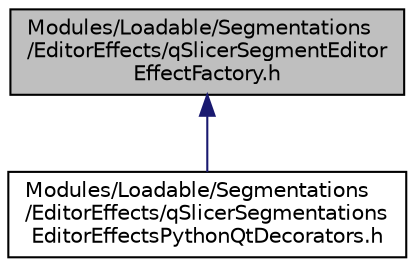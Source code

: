 digraph "Modules/Loadable/Segmentations/EditorEffects/qSlicerSegmentEditorEffectFactory.h"
{
  bgcolor="transparent";
  edge [fontname="Helvetica",fontsize="10",labelfontname="Helvetica",labelfontsize="10"];
  node [fontname="Helvetica",fontsize="10",shape=record];
  Node4 [label="Modules/Loadable/Segmentations\l/EditorEffects/qSlicerSegmentEditor\lEffectFactory.h",height=0.2,width=0.4,color="black", fillcolor="grey75", style="filled", fontcolor="black"];
  Node4 -> Node5 [dir="back",color="midnightblue",fontsize="10",style="solid",fontname="Helvetica"];
  Node5 [label="Modules/Loadable/Segmentations\l/EditorEffects/qSlicerSegmentations\lEditorEffectsPythonQtDecorators.h",height=0.2,width=0.4,color="black",URL="$qSlicerSegmentationsEditorEffectsPythonQtDecorators_8h.html"];
}
